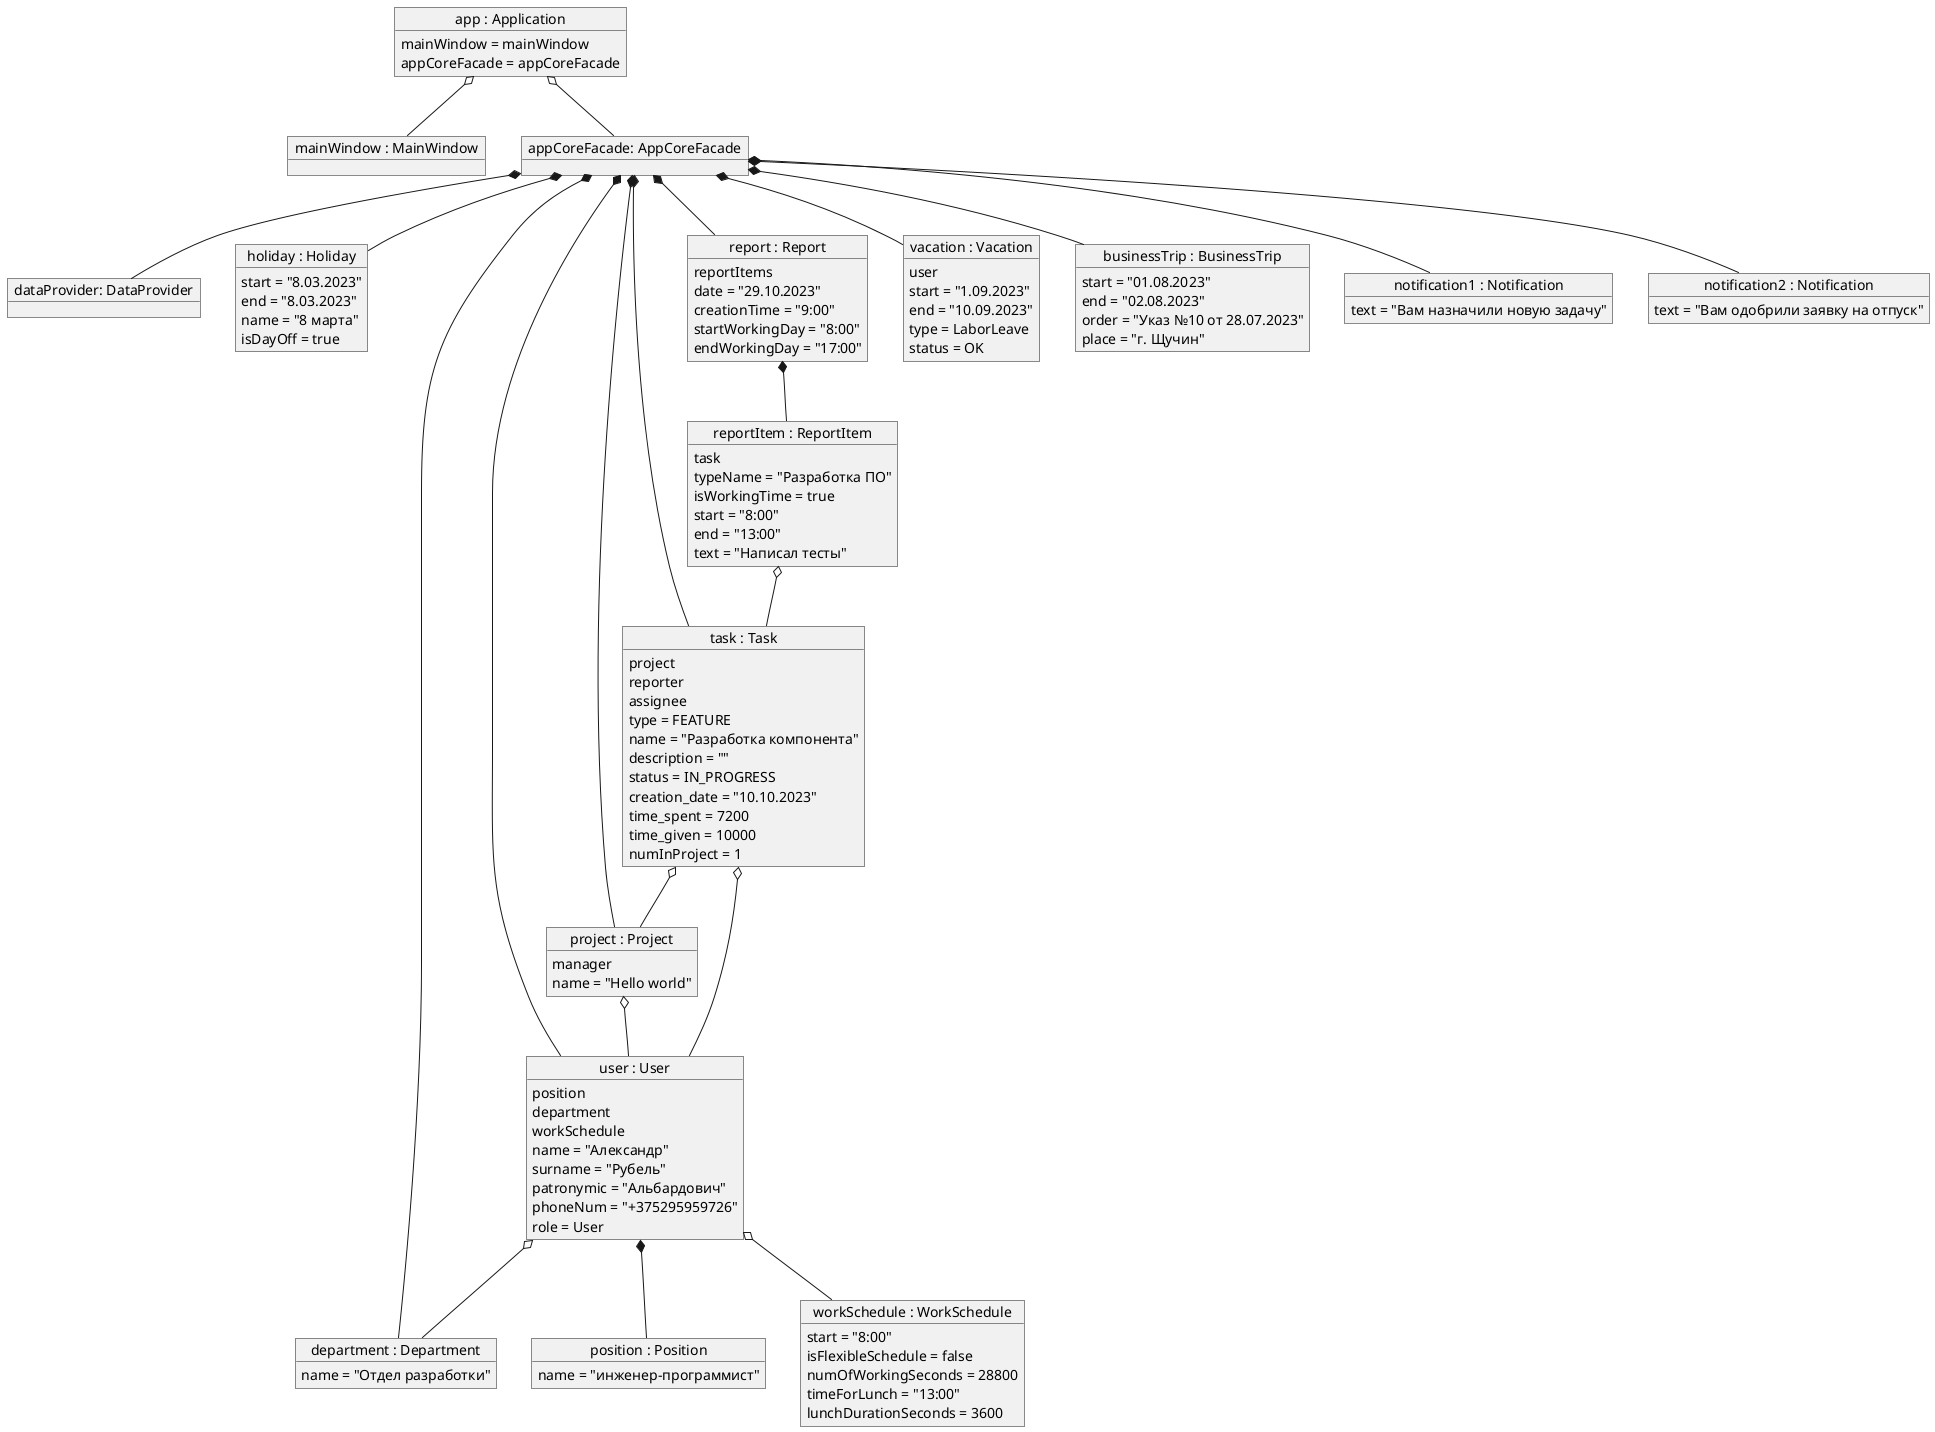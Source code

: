 @startuml

' left to right direction

object "app : Application" as App
App : mainWindow = mainWindow
App : appCoreFacade = appCoreFacade

object "mainWindow : MainWindow" as MainWindow

object "appCoreFacade: AppCoreFacade" as AppCoreFacade
object "dataProvider: DataProvider" as DataProvider


object "holiday : Holiday" as Holiday
Holiday : start = "8.03.2023"
Holiday : end = "8.03.2023"
Holiday : name = "8 марта"
Holiday : isDayOff = true

object "department : Department" as Department
Department : name = "Отдел разработки"

object "position : Position" as Position
Position : name = "инженер-программист"

object "workSchedule : WorkSchedule" as WorkSchedule
WorkSchedule : start = "8:00"
WorkSchedule : isFlexibleSchedule = false
WorkSchedule : numOfWorkingSeconds = 28800
WorkSchedule : timeForLunch = "13:00"
WorkSchedule : lunchDurationSeconds = 3600

object "user : User" as User
User : position
User : department
User : workSchedule
User : name = "Александр"
User : surname = "Рубель"
User : patronymic = "Альбардович"
User : phoneNum = "+375295959726"
User : role = User

object "project : Project" as Project
Project : manager
Project : name = "Hello world"

object "task : Task" as Task
Task : project
Task : reporter
Task : assignee
Task : type = FEATURE
Task : name = "Разработка компонента"
Task : description = ""
Task : status = IN_PROGRESS
Task : creation_date = "10.10.2023"
Task : time_spent = 7200
Task : time_given = 10000
Task : numInProject = 1


object "reportItem : ReportItem" as ReportItem
ReportItem : task
ReportItem : typeName = "Разработка ПО"
ReportItem : isWorkingTime = true
ReportItem : start = "8:00"
ReportItem : end = "13:00"
ReportItem : text = "Написал тесты"


object "report : Report" as Report
Report : reportItems
Report : date = "29.10.2023"
Report : creationTime = "9:00"
Report : startWorkingDay = "8:00"
Report : endWorkingDay = "17:00"

object "vacation : Vacation" as Vacation
Vacation : user
Vacation : start = "1.09.2023"
Vacation : end = "10.09.2023"
Vacation : type = LaborLeave
Vacation : status = OK

object "businessTrip : BusinessTrip" as BusinessTrip
BusinessTrip : start = "01.08.2023"
BusinessTrip : end = "02.08.2023"
BusinessTrip : order = "Указ №10 от 28.07.2023"
BusinessTrip : place = "г. Щучин"

object "notification1 : Notification" as Notification1
Notification1 : text = "Вам назначили новую задачу"

object "notification2 : Notification" as Notification2
Notification2 : text = "Вам одобрили заявку на отпуск"

App o-- MainWindow
App o-- AppCoreFacade

AppCoreFacade *-- DataProvider
AppCoreFacade *-- User
AppCoreFacade *-- Holiday
AppCoreFacade *-- Report
AppCoreFacade *-- Vacation
AppCoreFacade *-- Task
AppCoreFacade *-- Project
AppCoreFacade *-- Department
AppCoreFacade *-- BusinessTrip
AppCoreFacade *-- Notification1
AppCoreFacade *-- Notification2


User o-- Department
User *-- Position
User o-- WorkSchedule

Task o-- User
Task o-- Project

Project o-- User

Report *-- ReportItem
ReportItem o-- Task


@enduml